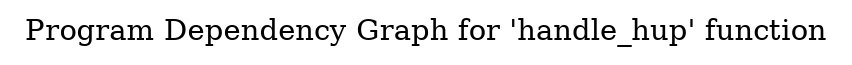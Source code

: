 digraph "Program Dependency Graph for 'handle_hup' function" {
	label="Program Dependency Graph for 'handle_hup' function";

}
